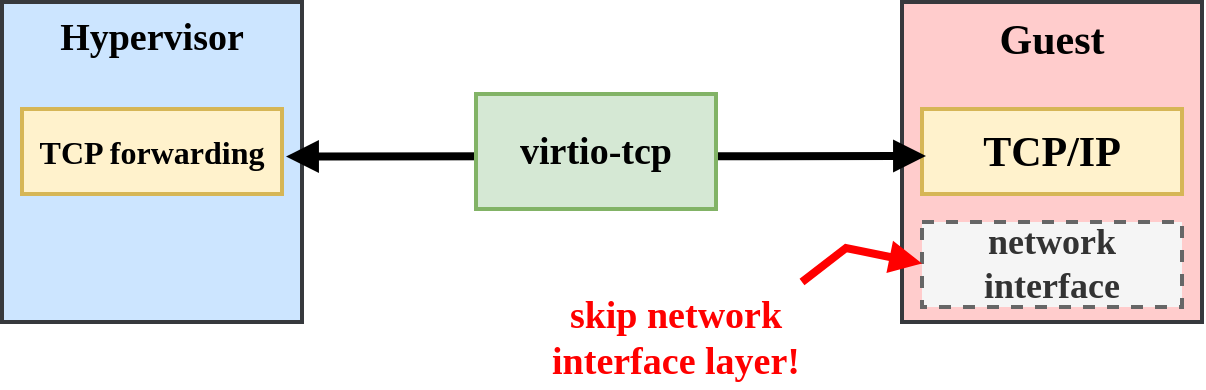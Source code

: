 <mxfile>
    <diagram id="Jn37X4tZU5oWBCXcOeXk" name="Page-1">
        <mxGraphModel dx="910" dy="969" grid="1" gridSize="10" guides="1" tooltips="1" connect="1" arrows="1" fold="1" page="1" pageScale="1" pageWidth="850" pageHeight="1100" math="0" shadow="0">
            <root>
                <mxCell id="0"/>
                <mxCell id="1" parent="0"/>
                <mxCell id="2" value="Guest" style="whiteSpace=wrap;strokeWidth=2;fillColor=#ffcccc;strokeColor=#36393d;fontFamily=Verdana;fontStyle=1;fontSize=21;verticalAlign=top;" vertex="1" parent="1">
                    <mxGeometry x="578" y="407" width="150" height="160" as="geometry"/>
                </mxCell>
                <mxCell id="3" value="Hypervisor" style="whiteSpace=wrap;strokeWidth=2;fillColor=#cce5ff;strokeColor=#36393d;fontFamily=Verdana;fontStyle=1;fontSize=19;verticalAlign=top;" vertex="1" parent="1">
                    <mxGeometry x="128" y="407" width="150" height="160" as="geometry"/>
                </mxCell>
                <mxCell id="14" value="TCP/IP" style="whiteSpace=wrap;strokeWidth=2;fillColor=#fff2cc;strokeColor=#d6b656;fontFamily=Verdana;fontStyle=1;fontSize=21;verticalAlign=middle;" vertex="1" parent="1">
                    <mxGeometry x="588" y="460.5" width="130" height="42.5" as="geometry"/>
                </mxCell>
                <mxCell id="15" value="TCP forwarding" style="whiteSpace=wrap;strokeWidth=2;fillColor=#fff2cc;strokeColor=#d6b656;fontFamily=Verdana;fontStyle=1;fontSize=16;verticalAlign=middle;" vertex="1" parent="1">
                    <mxGeometry x="138" y="460.5" width="130" height="42.5" as="geometry"/>
                </mxCell>
                <mxCell id="16" value="network interface" style="whiteSpace=wrap;strokeWidth=2;fillColor=#f5f5f5;strokeColor=#666666;fontFamily=Verdana;fontStyle=1;fontSize=18;verticalAlign=middle;fontColor=#333333;dashed=1;" vertex="1" parent="1">
                    <mxGeometry x="588" y="517" width="130" height="42.5" as="geometry"/>
                </mxCell>
                <mxCell id="6" style="rounded=0;orthogonalLoop=1;jettySize=auto;html=1;strokeWidth=4;endArrow=block;endFill=1;startArrow=none;startFill=0;strokeColor=#FF0000;" edge="1" parent="1">
                    <mxGeometry relative="1" as="geometry">
                        <mxPoint x="528" y="547" as="sourcePoint"/>
                        <mxPoint x="588" y="537.75" as="targetPoint"/>
                        <Array as="points">
                            <mxPoint x="550" y="530"/>
                        </Array>
                    </mxGeometry>
                </mxCell>
                <mxCell id="18" style="rounded=0;orthogonalLoop=1;jettySize=auto;html=1;strokeWidth=4;endArrow=block;endFill=1;startArrow=block;startFill=1;" edge="1" parent="1">
                    <mxGeometry relative="1" as="geometry">
                        <mxPoint x="270" y="484.25" as="sourcePoint"/>
                        <mxPoint x="590" y="484" as="targetPoint"/>
                    </mxGeometry>
                </mxCell>
                <mxCell id="7" value="virtio-tcp" style="whiteSpace=wrap;strokeWidth=2;fillColor=#d5e8d4;strokeColor=#82b366;fontFamily=Verdana;fontStyle=1;fontSize=19;verticalAlign=middle;" vertex="1" parent="1">
                    <mxGeometry x="365" y="453" width="120" height="57.5" as="geometry"/>
                </mxCell>
                <mxCell id="20" value="&lt;font face=&quot;Verdana&quot;&gt;&lt;span style=&quot;font-size: 19px;&quot;&gt;&lt;b&gt;skip network interface layer!&lt;/b&gt;&lt;/span&gt;&lt;/font&gt;&lt;div style=&quot;&quot;&gt;&lt;/div&gt;" style="text;whiteSpace=wrap;html=1;fontSize=18;align=center;verticalAlign=middle;fontColor=#FF0000;" vertex="1" parent="1">
                    <mxGeometry x="380" y="550" width="170" height="50" as="geometry"/>
                </mxCell>
            </root>
        </mxGraphModel>
    </diagram>
</mxfile>